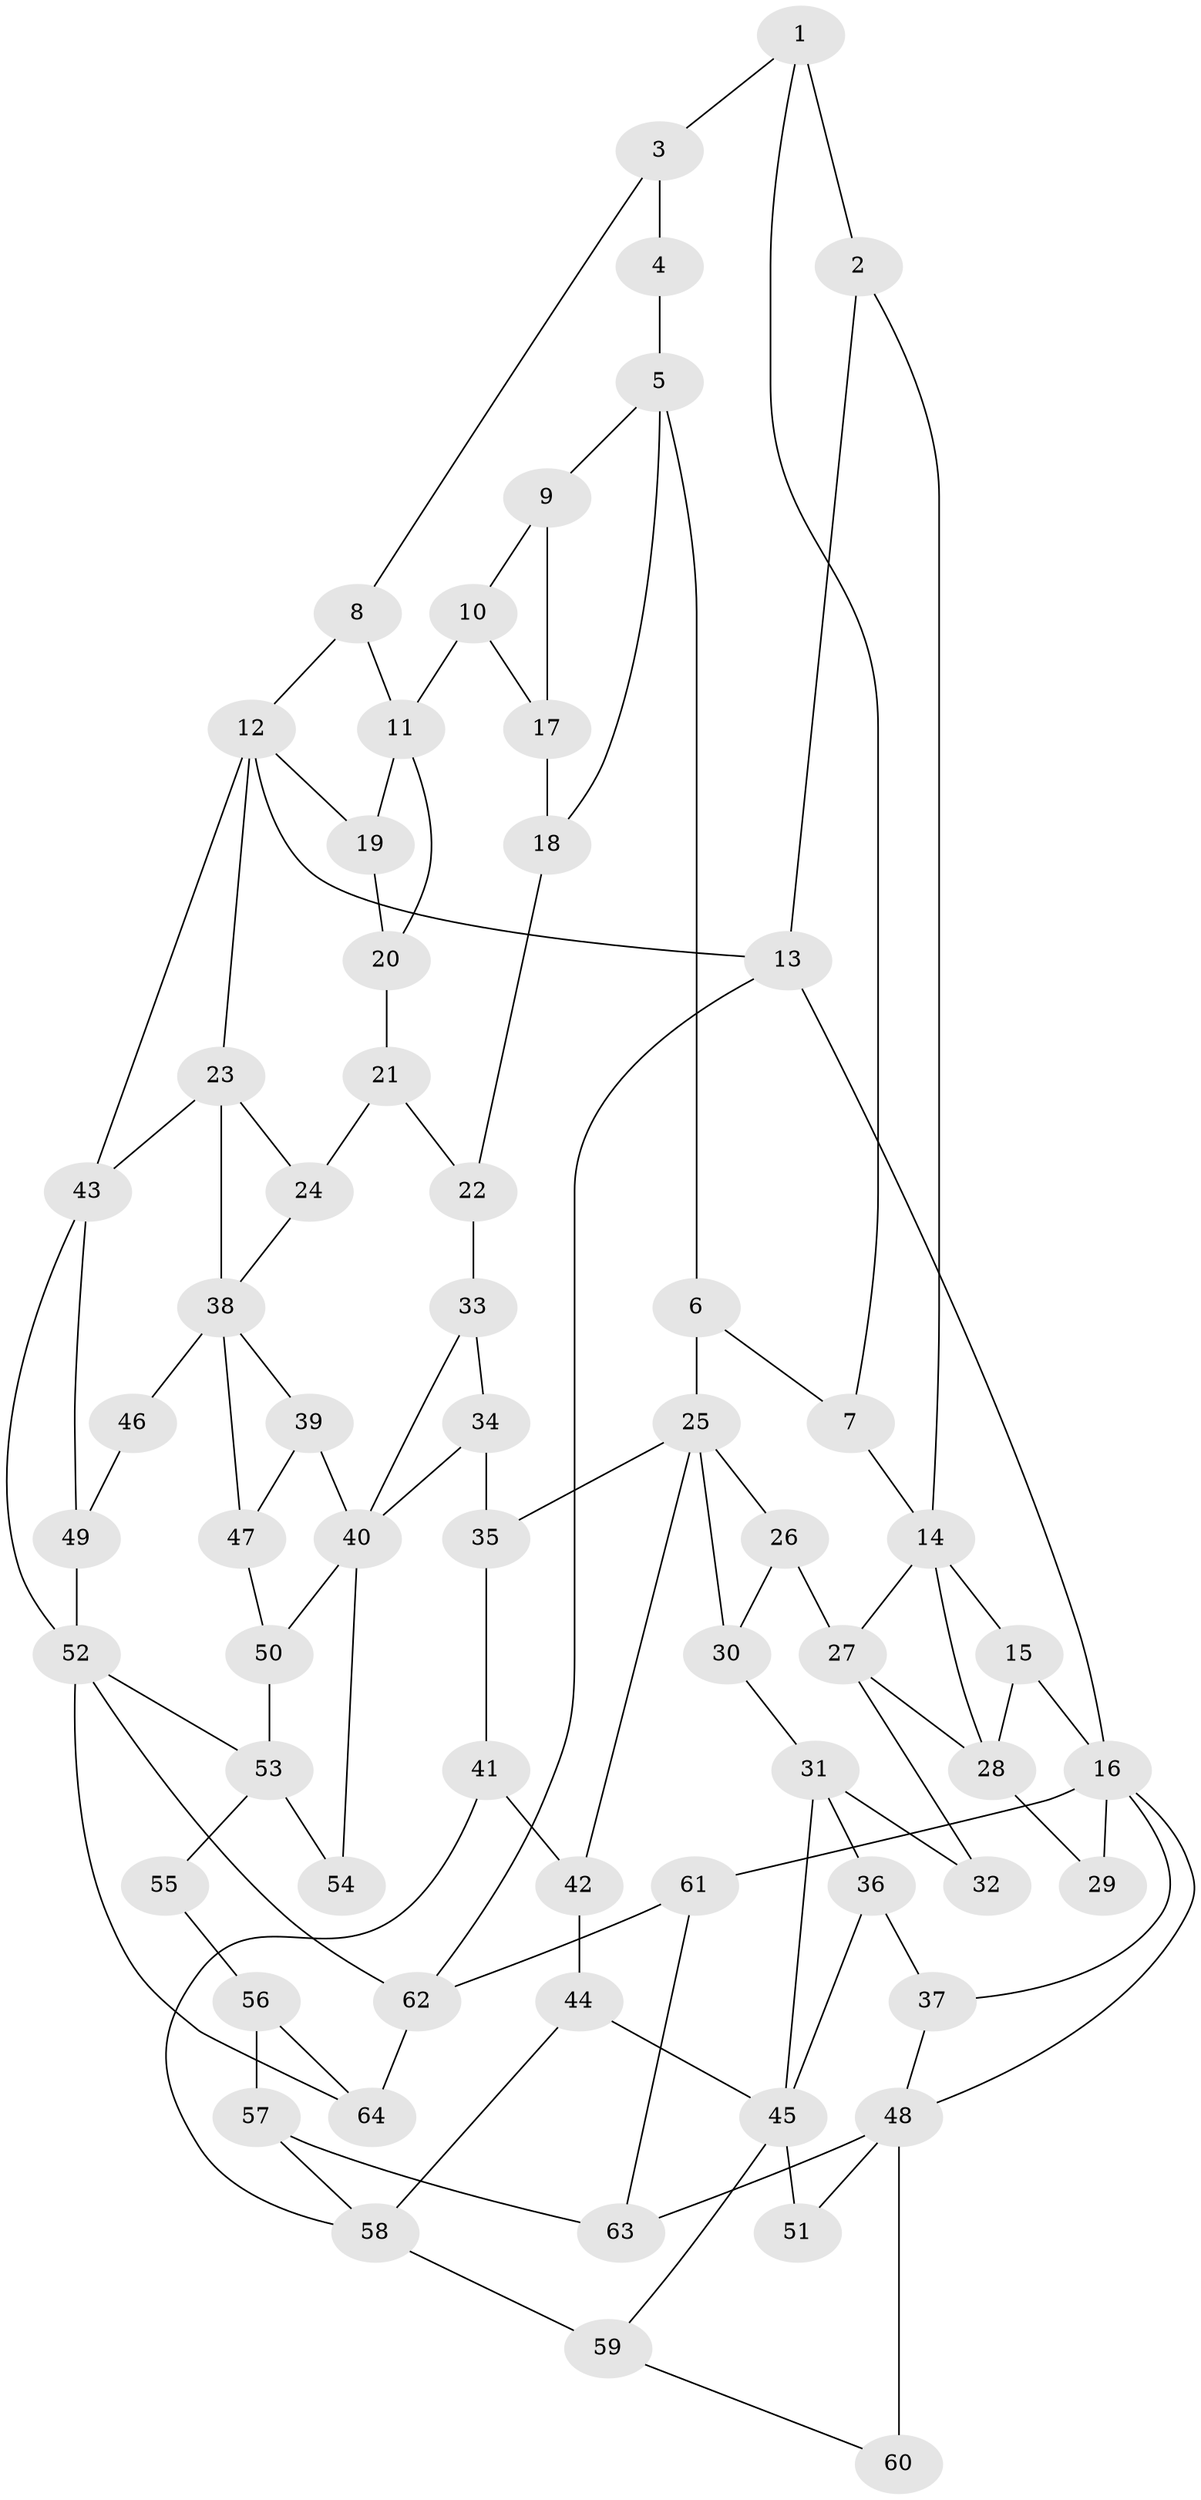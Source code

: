 // original degree distribution, {3: 0.023622047244094488, 4: 0.2204724409448819, 6: 0.2125984251968504, 5: 0.5433070866141733}
// Generated by graph-tools (version 1.1) at 2025/54/03/04/25 22:54:34]
// undirected, 64 vertices, 107 edges
graph export_dot {
  node [color=gray90,style=filled];
  1;
  2;
  3;
  4;
  5;
  6;
  7;
  8;
  9;
  10;
  11;
  12;
  13;
  14;
  15;
  16;
  17;
  18;
  19;
  20;
  21;
  22;
  23;
  24;
  25;
  26;
  27;
  28;
  29;
  30;
  31;
  32;
  33;
  34;
  35;
  36;
  37;
  38;
  39;
  40;
  41;
  42;
  43;
  44;
  45;
  46;
  47;
  48;
  49;
  50;
  51;
  52;
  53;
  54;
  55;
  56;
  57;
  58;
  59;
  60;
  61;
  62;
  63;
  64;
  1 -- 2 [weight=2.0];
  1 -- 3 [weight=1.0];
  1 -- 7 [weight=1.0];
  2 -- 13 [weight=1.0];
  2 -- 14 [weight=1.0];
  3 -- 4 [weight=1.0];
  3 -- 8 [weight=1.0];
  4 -- 5 [weight=2.0];
  5 -- 6 [weight=2.0];
  5 -- 9 [weight=1.0];
  5 -- 18 [weight=1.0];
  6 -- 7 [weight=1.0];
  6 -- 25 [weight=2.0];
  7 -- 14 [weight=1.0];
  8 -- 11 [weight=2.0];
  8 -- 12 [weight=1.0];
  9 -- 10 [weight=1.0];
  9 -- 17 [weight=1.0];
  10 -- 11 [weight=2.0];
  10 -- 17 [weight=1.0];
  11 -- 19 [weight=1.0];
  11 -- 20 [weight=1.0];
  12 -- 13 [weight=1.0];
  12 -- 19 [weight=1.0];
  12 -- 23 [weight=2.0];
  12 -- 43 [weight=1.0];
  13 -- 16 [weight=1.0];
  13 -- 62 [weight=1.0];
  14 -- 15 [weight=1.0];
  14 -- 27 [weight=1.0];
  14 -- 28 [weight=1.0];
  15 -- 16 [weight=1.0];
  15 -- 28 [weight=1.0];
  16 -- 29 [weight=1.0];
  16 -- 37 [weight=1.0];
  16 -- 48 [weight=1.0];
  16 -- 61 [weight=1.0];
  17 -- 18 [weight=1.0];
  18 -- 22 [weight=1.0];
  19 -- 20 [weight=1.0];
  20 -- 21 [weight=1.0];
  21 -- 22 [weight=1.0];
  21 -- 24 [weight=1.0];
  22 -- 33 [weight=1.0];
  23 -- 24 [weight=1.0];
  23 -- 38 [weight=1.0];
  23 -- 43 [weight=1.0];
  24 -- 38 [weight=1.0];
  25 -- 26 [weight=1.0];
  25 -- 30 [weight=1.0];
  25 -- 35 [weight=1.0];
  25 -- 42 [weight=1.0];
  26 -- 27 [weight=1.0];
  26 -- 30 [weight=1.0];
  27 -- 28 [weight=2.0];
  27 -- 32 [weight=1.0];
  28 -- 29 [weight=2.0];
  30 -- 31 [weight=1.0];
  31 -- 32 [weight=2.0];
  31 -- 36 [weight=1.0];
  31 -- 45 [weight=1.0];
  33 -- 34 [weight=1.0];
  33 -- 40 [weight=1.0];
  34 -- 35 [weight=1.0];
  34 -- 40 [weight=1.0];
  35 -- 41 [weight=1.0];
  36 -- 37 [weight=1.0];
  36 -- 45 [weight=1.0];
  37 -- 48 [weight=1.0];
  38 -- 39 [weight=1.0];
  38 -- 46 [weight=2.0];
  38 -- 47 [weight=1.0];
  39 -- 40 [weight=1.0];
  39 -- 47 [weight=1.0];
  40 -- 50 [weight=1.0];
  40 -- 54 [weight=2.0];
  41 -- 42 [weight=1.0];
  41 -- 58 [weight=1.0];
  42 -- 44 [weight=1.0];
  43 -- 49 [weight=1.0];
  43 -- 52 [weight=1.0];
  44 -- 45 [weight=1.0];
  44 -- 58 [weight=1.0];
  45 -- 51 [weight=2.0];
  45 -- 59 [weight=1.0];
  46 -- 49 [weight=1.0];
  47 -- 50 [weight=1.0];
  48 -- 51 [weight=1.0];
  48 -- 60 [weight=2.0];
  48 -- 63 [weight=1.0];
  49 -- 52 [weight=1.0];
  50 -- 53 [weight=1.0];
  52 -- 53 [weight=2.0];
  52 -- 62 [weight=1.0];
  52 -- 64 [weight=2.0];
  53 -- 54 [weight=1.0];
  53 -- 55 [weight=1.0];
  55 -- 56 [weight=2.0];
  56 -- 57 [weight=2.0];
  56 -- 64 [weight=2.0];
  57 -- 58 [weight=2.0];
  57 -- 63 [weight=1.0];
  58 -- 59 [weight=2.0];
  59 -- 60 [weight=1.0];
  61 -- 62 [weight=1.0];
  61 -- 63 [weight=1.0];
  62 -- 64 [weight=1.0];
}
